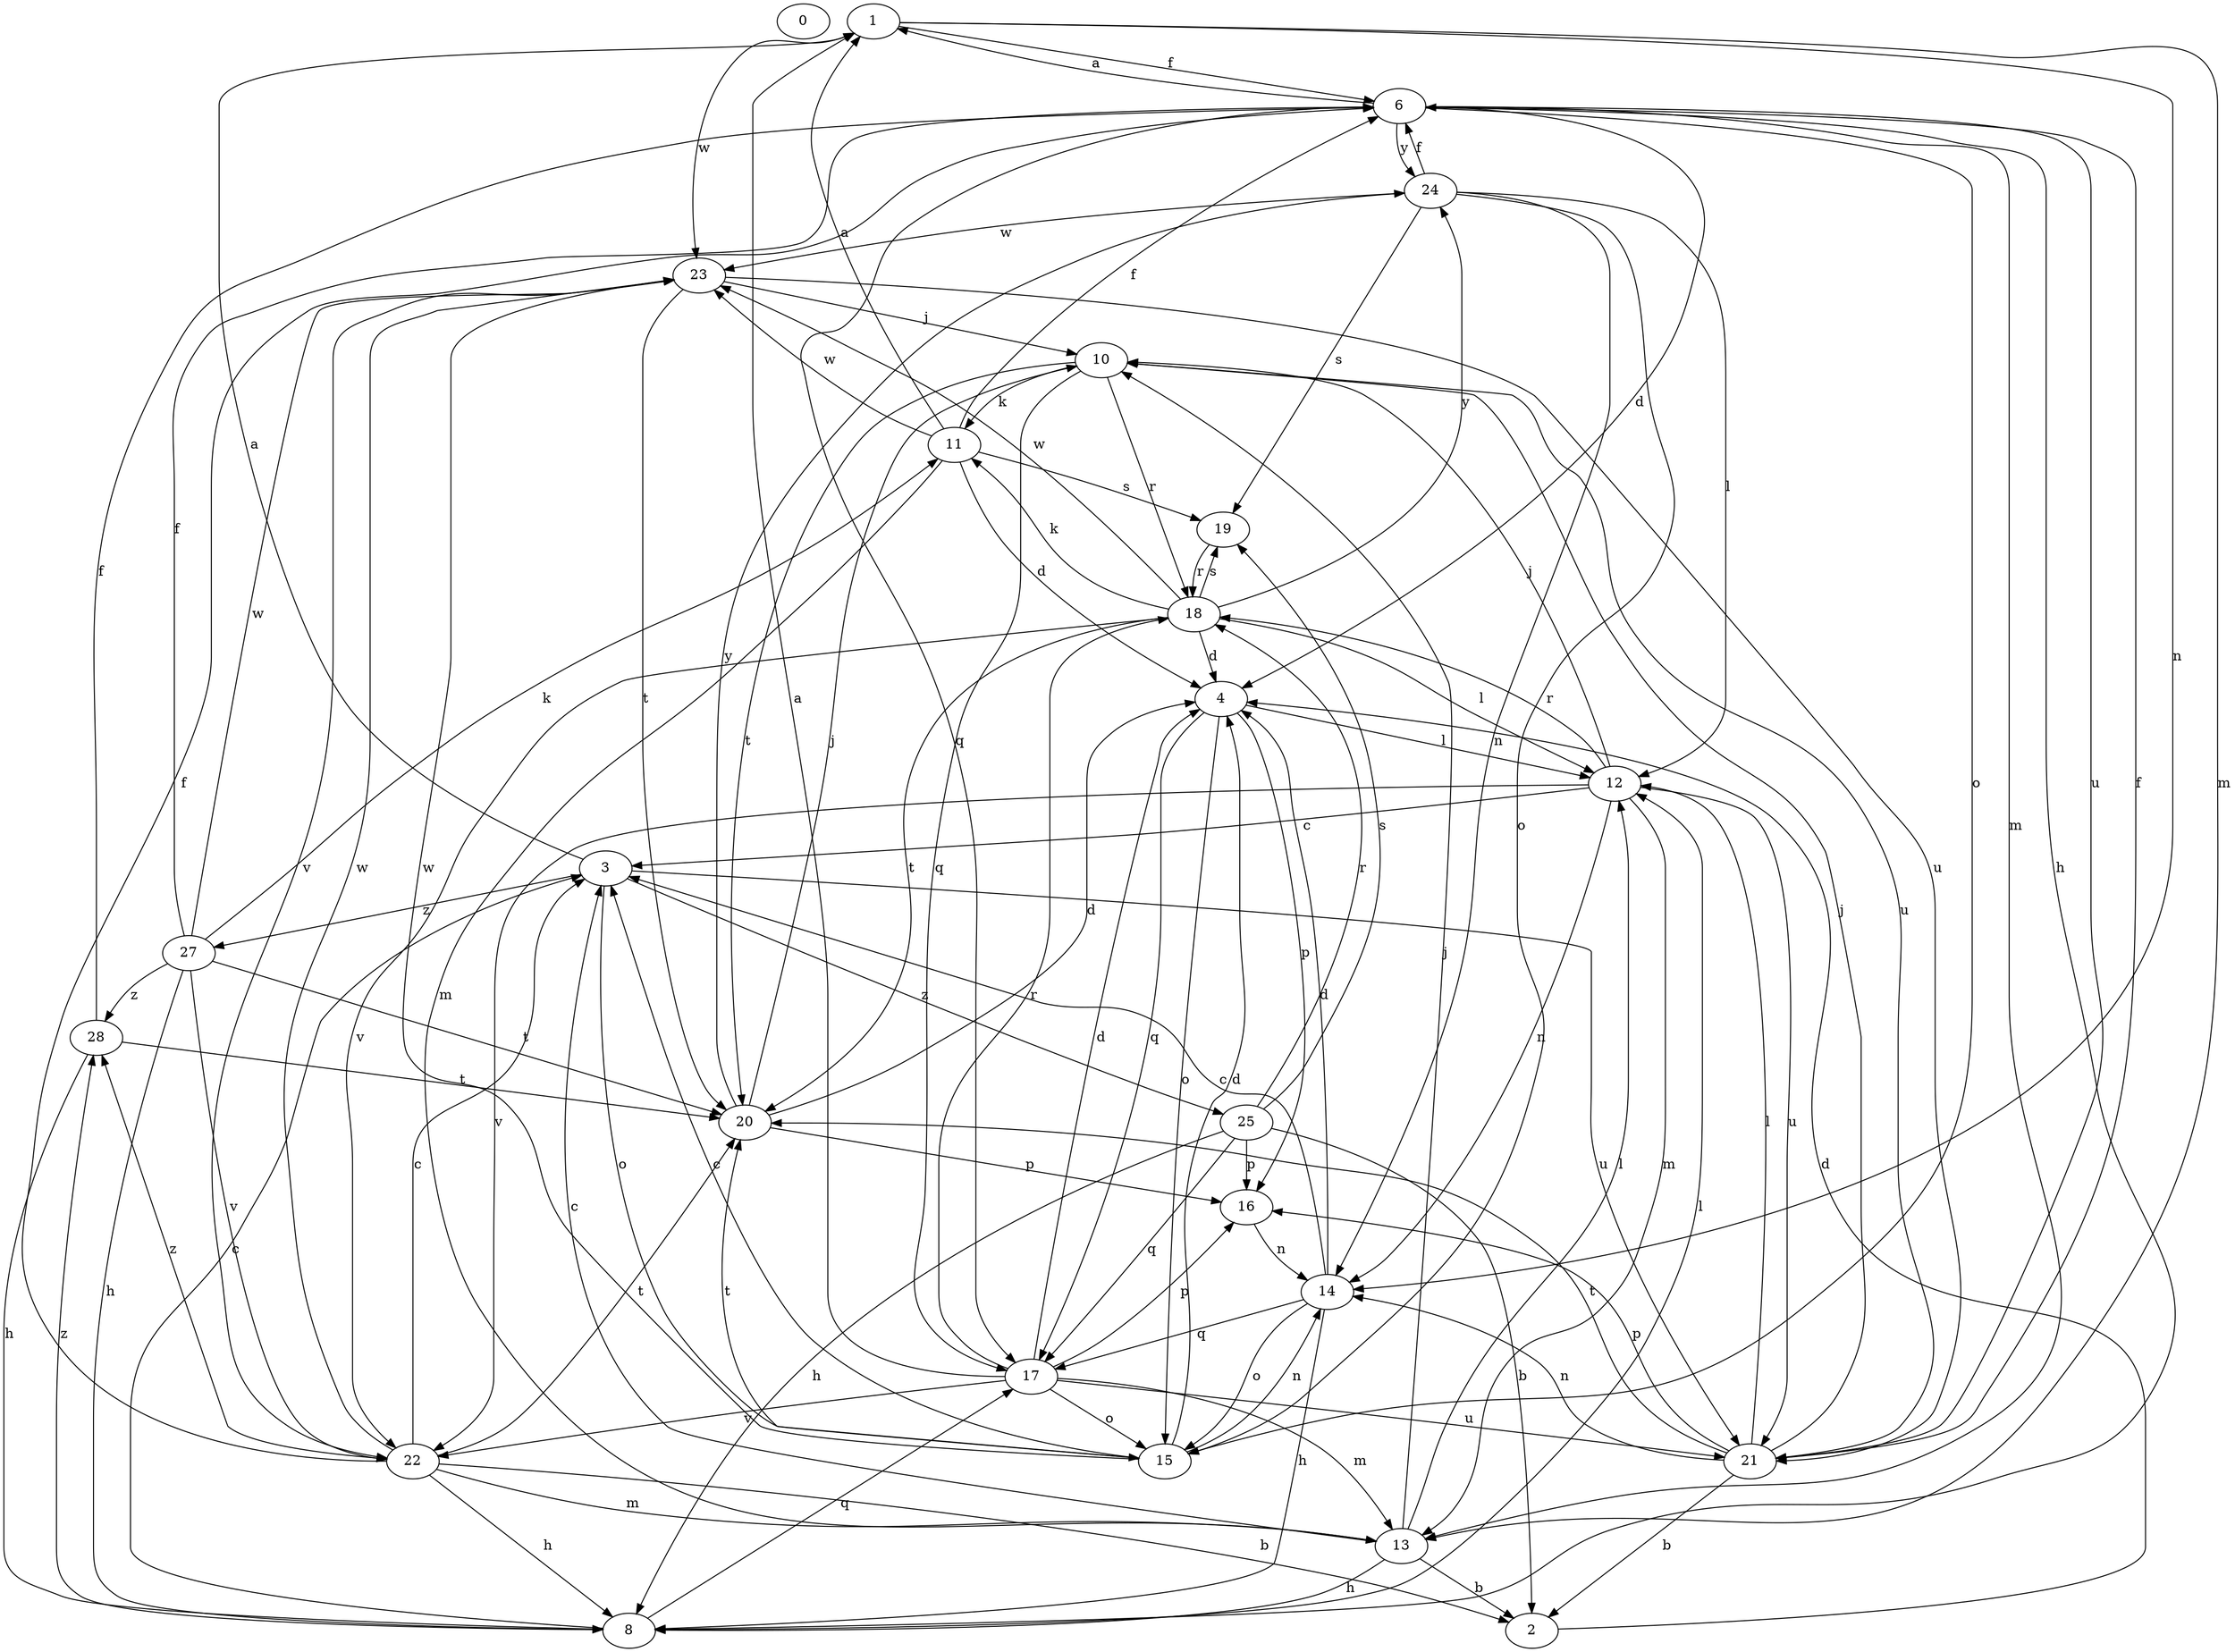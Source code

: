 strict digraph  {
0;
1;
2;
3;
4;
6;
8;
10;
11;
12;
13;
14;
15;
16;
17;
18;
19;
20;
21;
22;
23;
24;
25;
27;
28;
1 -> 6  [label=f];
1 -> 13  [label=m];
1 -> 14  [label=n];
1 -> 23  [label=w];
2 -> 4  [label=d];
3 -> 1  [label=a];
3 -> 15  [label=o];
3 -> 21  [label=u];
3 -> 25  [label=z];
3 -> 27  [label=z];
4 -> 12  [label=l];
4 -> 15  [label=o];
4 -> 16  [label=p];
4 -> 17  [label=q];
6 -> 1  [label=a];
6 -> 4  [label=d];
6 -> 8  [label=h];
6 -> 13  [label=m];
6 -> 15  [label=o];
6 -> 17  [label=q];
6 -> 21  [label=u];
6 -> 24  [label=y];
8 -> 3  [label=c];
8 -> 12  [label=l];
8 -> 17  [label=q];
8 -> 28  [label=z];
10 -> 11  [label=k];
10 -> 17  [label=q];
10 -> 18  [label=r];
10 -> 20  [label=t];
10 -> 21  [label=u];
11 -> 1  [label=a];
11 -> 4  [label=d];
11 -> 6  [label=f];
11 -> 13  [label=m];
11 -> 19  [label=s];
11 -> 23  [label=w];
12 -> 3  [label=c];
12 -> 10  [label=j];
12 -> 13  [label=m];
12 -> 14  [label=n];
12 -> 18  [label=r];
12 -> 21  [label=u];
12 -> 22  [label=v];
13 -> 2  [label=b];
13 -> 3  [label=c];
13 -> 8  [label=h];
13 -> 10  [label=j];
13 -> 12  [label=l];
14 -> 3  [label=c];
14 -> 4  [label=d];
14 -> 8  [label=h];
14 -> 15  [label=o];
14 -> 17  [label=q];
15 -> 3  [label=c];
15 -> 4  [label=d];
15 -> 14  [label=n];
15 -> 20  [label=t];
15 -> 23  [label=w];
16 -> 14  [label=n];
17 -> 1  [label=a];
17 -> 4  [label=d];
17 -> 13  [label=m];
17 -> 15  [label=o];
17 -> 16  [label=p];
17 -> 18  [label=r];
17 -> 21  [label=u];
17 -> 22  [label=v];
18 -> 4  [label=d];
18 -> 11  [label=k];
18 -> 12  [label=l];
18 -> 19  [label=s];
18 -> 20  [label=t];
18 -> 22  [label=v];
18 -> 23  [label=w];
18 -> 24  [label=y];
19 -> 18  [label=r];
20 -> 4  [label=d];
20 -> 10  [label=j];
20 -> 16  [label=p];
20 -> 24  [label=y];
21 -> 2  [label=b];
21 -> 6  [label=f];
21 -> 10  [label=j];
21 -> 12  [label=l];
21 -> 14  [label=n];
21 -> 16  [label=p];
21 -> 20  [label=t];
22 -> 2  [label=b];
22 -> 3  [label=c];
22 -> 6  [label=f];
22 -> 8  [label=h];
22 -> 13  [label=m];
22 -> 20  [label=t];
22 -> 23  [label=w];
22 -> 28  [label=z];
23 -> 10  [label=j];
23 -> 20  [label=t];
23 -> 21  [label=u];
23 -> 22  [label=v];
24 -> 6  [label=f];
24 -> 12  [label=l];
24 -> 14  [label=n];
24 -> 15  [label=o];
24 -> 19  [label=s];
24 -> 23  [label=w];
25 -> 2  [label=b];
25 -> 8  [label=h];
25 -> 16  [label=p];
25 -> 17  [label=q];
25 -> 18  [label=r];
25 -> 19  [label=s];
27 -> 6  [label=f];
27 -> 8  [label=h];
27 -> 11  [label=k];
27 -> 20  [label=t];
27 -> 22  [label=v];
27 -> 23  [label=w];
27 -> 28  [label=z];
28 -> 6  [label=f];
28 -> 8  [label=h];
28 -> 20  [label=t];
}
